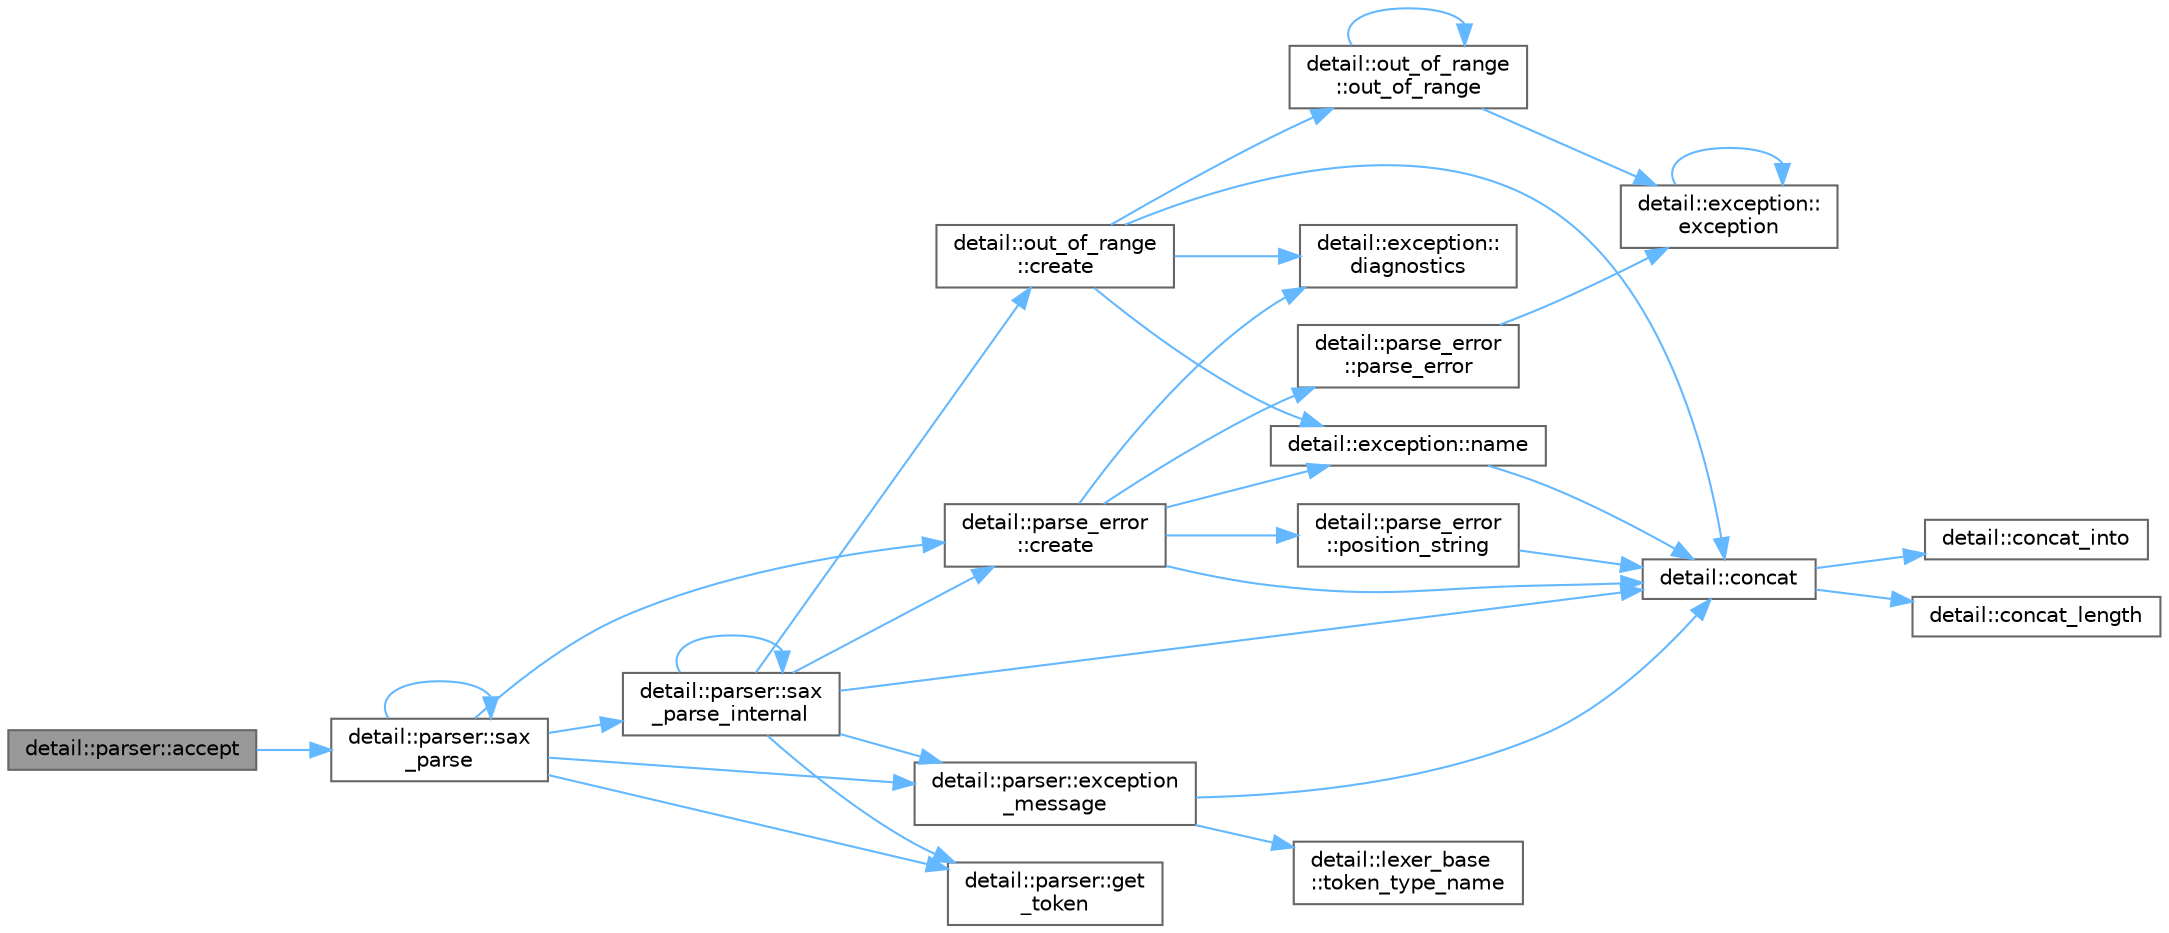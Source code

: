 digraph "detail::parser::accept"
{
 // LATEX_PDF_SIZE
  bgcolor="transparent";
  edge [fontname=Helvetica,fontsize=10,labelfontname=Helvetica,labelfontsize=10];
  node [fontname=Helvetica,fontsize=10,shape=box,height=0.2,width=0.4];
  rankdir="LR";
  Node1 [id="Node000001",label="detail::parser::accept",height=0.2,width=0.4,color="gray40", fillcolor="grey60", style="filled", fontcolor="black",tooltip="public accept interface"];
  Node1 -> Node2 [id="edge32_Node000001_Node000002",color="steelblue1",style="solid",tooltip=" "];
  Node2 [id="Node000002",label="detail::parser::sax\l_parse",height=0.2,width=0.4,color="grey40", fillcolor="white", style="filled",URL="$classdetail_1_1parser.html#ae9084759356689163fee9ae37e69b050",tooltip=" "];
  Node2 -> Node3 [id="edge33_Node000002_Node000003",color="steelblue1",style="solid",tooltip=" "];
  Node3 [id="Node000003",label="detail::parse_error\l::create",height=0.2,width=0.4,color="grey40", fillcolor="white", style="filled",URL="$classdetail_1_1parse__error.html#a07046ea9f33d28f120af188ed674d6df",tooltip="create a parse error exception"];
  Node3 -> Node4 [id="edge34_Node000003_Node000004",color="steelblue1",style="solid",tooltip=" "];
  Node4 [id="Node000004",label="detail::concat",height=0.2,width=0.4,color="grey40", fillcolor="white", style="filled",URL="$namespacedetail.html#a266fb3d4bf633ad6c506434cc91164da",tooltip=" "];
  Node4 -> Node5 [id="edge35_Node000004_Node000005",color="steelblue1",style="solid",tooltip=" "];
  Node5 [id="Node000005",label="detail::concat_into",height=0.2,width=0.4,color="grey40", fillcolor="white", style="filled",URL="$namespacedetail.html#a89f967b745cf8df11ba9d59f93d97753",tooltip=" "];
  Node4 -> Node6 [id="edge36_Node000004_Node000006",color="steelblue1",style="solid",tooltip=" "];
  Node6 [id="Node000006",label="detail::concat_length",height=0.2,width=0.4,color="grey40", fillcolor="white", style="filled",URL="$namespacedetail.html#ac185140ed8c8fcc07a302a890b714b0d",tooltip=" "];
  Node3 -> Node7 [id="edge37_Node000003_Node000007",color="steelblue1",style="solid",tooltip=" "];
  Node7 [id="Node000007",label="detail::exception::\ldiagnostics",height=0.2,width=0.4,color="grey40", fillcolor="white", style="filled",URL="$classdetail_1_1exception.html#a6b4a786b5c1c25dd3edaceb1bf2d5120",tooltip=" "];
  Node3 -> Node8 [id="edge38_Node000003_Node000008",color="steelblue1",style="solid",tooltip=" "];
  Node8 [id="Node000008",label="detail::exception::name",height=0.2,width=0.4,color="grey40", fillcolor="white", style="filled",URL="$classdetail_1_1exception.html#a8f1eb56b9964c8dd84d89d0da98d883b",tooltip=" "];
  Node8 -> Node4 [id="edge39_Node000008_Node000004",color="steelblue1",style="solid",tooltip=" "];
  Node3 -> Node9 [id="edge40_Node000003_Node000009",color="steelblue1",style="solid",tooltip=" "];
  Node9 [id="Node000009",label="detail::parse_error\l::parse_error",height=0.2,width=0.4,color="grey40", fillcolor="white", style="filled",URL="$classdetail_1_1parse__error.html#a7703a00cc97c4590e56254b62b479ff5",tooltip=" "];
  Node9 -> Node10 [id="edge41_Node000009_Node000010",color="steelblue1",style="solid",tooltip=" "];
  Node10 [id="Node000010",label="detail::exception::\lexception",height=0.2,width=0.4,color="grey40", fillcolor="white", style="filled",URL="$classdetail_1_1exception.html#a528d6bc77e88490bbb84cde2222b7ff0",tooltip=" "];
  Node10 -> Node10 [id="edge42_Node000010_Node000010",color="steelblue1",style="solid",tooltip=" "];
  Node3 -> Node11 [id="edge43_Node000003_Node000011",color="steelblue1",style="solid",tooltip=" "];
  Node11 [id="Node000011",label="detail::parse_error\l::position_string",height=0.2,width=0.4,color="grey40", fillcolor="white", style="filled",URL="$classdetail_1_1parse__error.html#a19cdccb06cba79d7b4efc51f501ced8b",tooltip=" "];
  Node11 -> Node4 [id="edge44_Node000011_Node000004",color="steelblue1",style="solid",tooltip=" "];
  Node2 -> Node12 [id="edge45_Node000002_Node000012",color="steelblue1",style="solid",tooltip=" "];
  Node12 [id="Node000012",label="detail::parser::exception\l_message",height=0.2,width=0.4,color="grey40", fillcolor="white", style="filled",URL="$classdetail_1_1parser.html#a13621f12e55437efd6c1af970f071a92",tooltip=" "];
  Node12 -> Node4 [id="edge46_Node000012_Node000004",color="steelblue1",style="solid",tooltip=" "];
  Node12 -> Node13 [id="edge47_Node000012_Node000013",color="steelblue1",style="solid",tooltip=" "];
  Node13 [id="Node000013",label="detail::lexer_base\l::token_type_name",height=0.2,width=0.4,color="grey40", fillcolor="white", style="filled",URL="$classdetail_1_1lexer__base.html#aadef66e89ad828e5f69479c85887fa6d",tooltip="return name of values of type token_type (only used for errors)"];
  Node2 -> Node14 [id="edge48_Node000002_Node000014",color="steelblue1",style="solid",tooltip=" "];
  Node14 [id="Node000014",label="detail::parser::get\l_token",height=0.2,width=0.4,color="grey40", fillcolor="white", style="filled",URL="$classdetail_1_1parser.html#aea40f4e5d5dd7f2860282804e1df5a6d",tooltip="get next token from lexer"];
  Node2 -> Node2 [id="edge49_Node000002_Node000002",color="steelblue1",style="solid",tooltip=" "];
  Node2 -> Node15 [id="edge50_Node000002_Node000015",color="steelblue1",style="solid",tooltip=" "];
  Node15 [id="Node000015",label="detail::parser::sax\l_parse_internal",height=0.2,width=0.4,color="grey40", fillcolor="white", style="filled",URL="$classdetail_1_1parser.html#a362fc204b9a1027d6288deabc3b3360a",tooltip=" "];
  Node15 -> Node4 [id="edge51_Node000015_Node000004",color="steelblue1",style="solid",tooltip=" "];
  Node15 -> Node16 [id="edge52_Node000015_Node000016",color="steelblue1",style="solid",tooltip=" "];
  Node16 [id="Node000016",label="detail::out_of_range\l::create",height=0.2,width=0.4,color="grey40", fillcolor="white", style="filled",URL="$classdetail_1_1out__of__range.html#a79ea0d3ec02a853629dc827e045ecff5",tooltip=" "];
  Node16 -> Node4 [id="edge53_Node000016_Node000004",color="steelblue1",style="solid",tooltip=" "];
  Node16 -> Node7 [id="edge54_Node000016_Node000007",color="steelblue1",style="solid",tooltip=" "];
  Node16 -> Node8 [id="edge55_Node000016_Node000008",color="steelblue1",style="solid",tooltip=" "];
  Node16 -> Node17 [id="edge56_Node000016_Node000017",color="steelblue1",style="solid",tooltip=" "];
  Node17 [id="Node000017",label="detail::out_of_range\l::out_of_range",height=0.2,width=0.4,color="grey40", fillcolor="white", style="filled",URL="$classdetail_1_1out__of__range.html#a5be01a3b83b50a3775c6978946be4a18",tooltip=" "];
  Node17 -> Node10 [id="edge57_Node000017_Node000010",color="steelblue1",style="solid",tooltip=" "];
  Node17 -> Node17 [id="edge58_Node000017_Node000017",color="steelblue1",style="solid",tooltip=" "];
  Node15 -> Node3 [id="edge59_Node000015_Node000003",color="steelblue1",style="solid",tooltip=" "];
  Node15 -> Node12 [id="edge60_Node000015_Node000012",color="steelblue1",style="solid",tooltip=" "];
  Node15 -> Node14 [id="edge61_Node000015_Node000014",color="steelblue1",style="solid",tooltip=" "];
  Node15 -> Node15 [id="edge62_Node000015_Node000015",color="steelblue1",style="solid",tooltip=" "];
}
